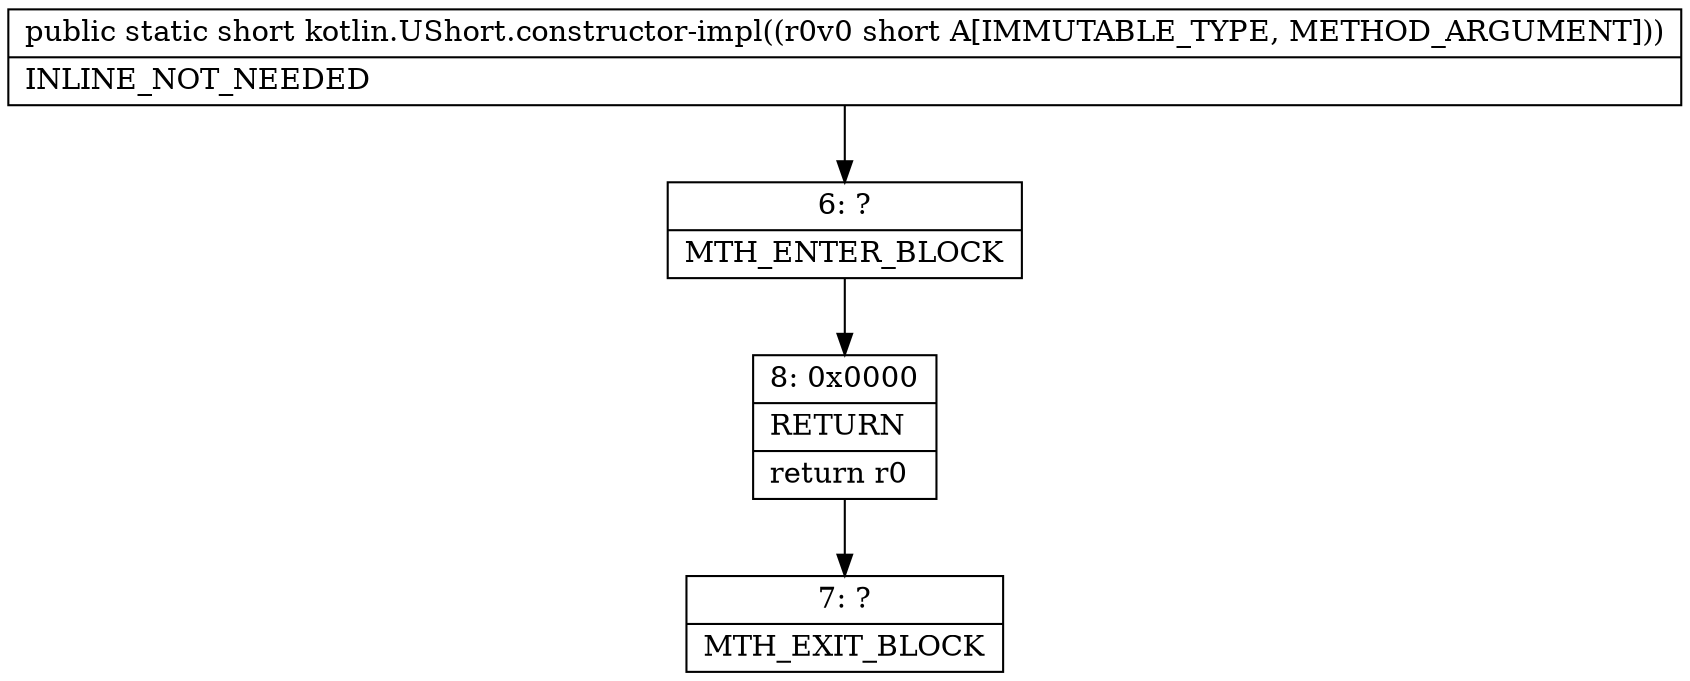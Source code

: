 digraph "CFG forkotlin.UShort.constructor\-impl(S)S" {
Node_6 [shape=record,label="{6\:\ ?|MTH_ENTER_BLOCK\l}"];
Node_8 [shape=record,label="{8\:\ 0x0000|RETURN\l|return r0\l}"];
Node_7 [shape=record,label="{7\:\ ?|MTH_EXIT_BLOCK\l}"];
MethodNode[shape=record,label="{public static short kotlin.UShort.constructor\-impl((r0v0 short A[IMMUTABLE_TYPE, METHOD_ARGUMENT]))  | INLINE_NOT_NEEDED\l}"];
MethodNode -> Node_6;Node_6 -> Node_8;
Node_8 -> Node_7;
}

